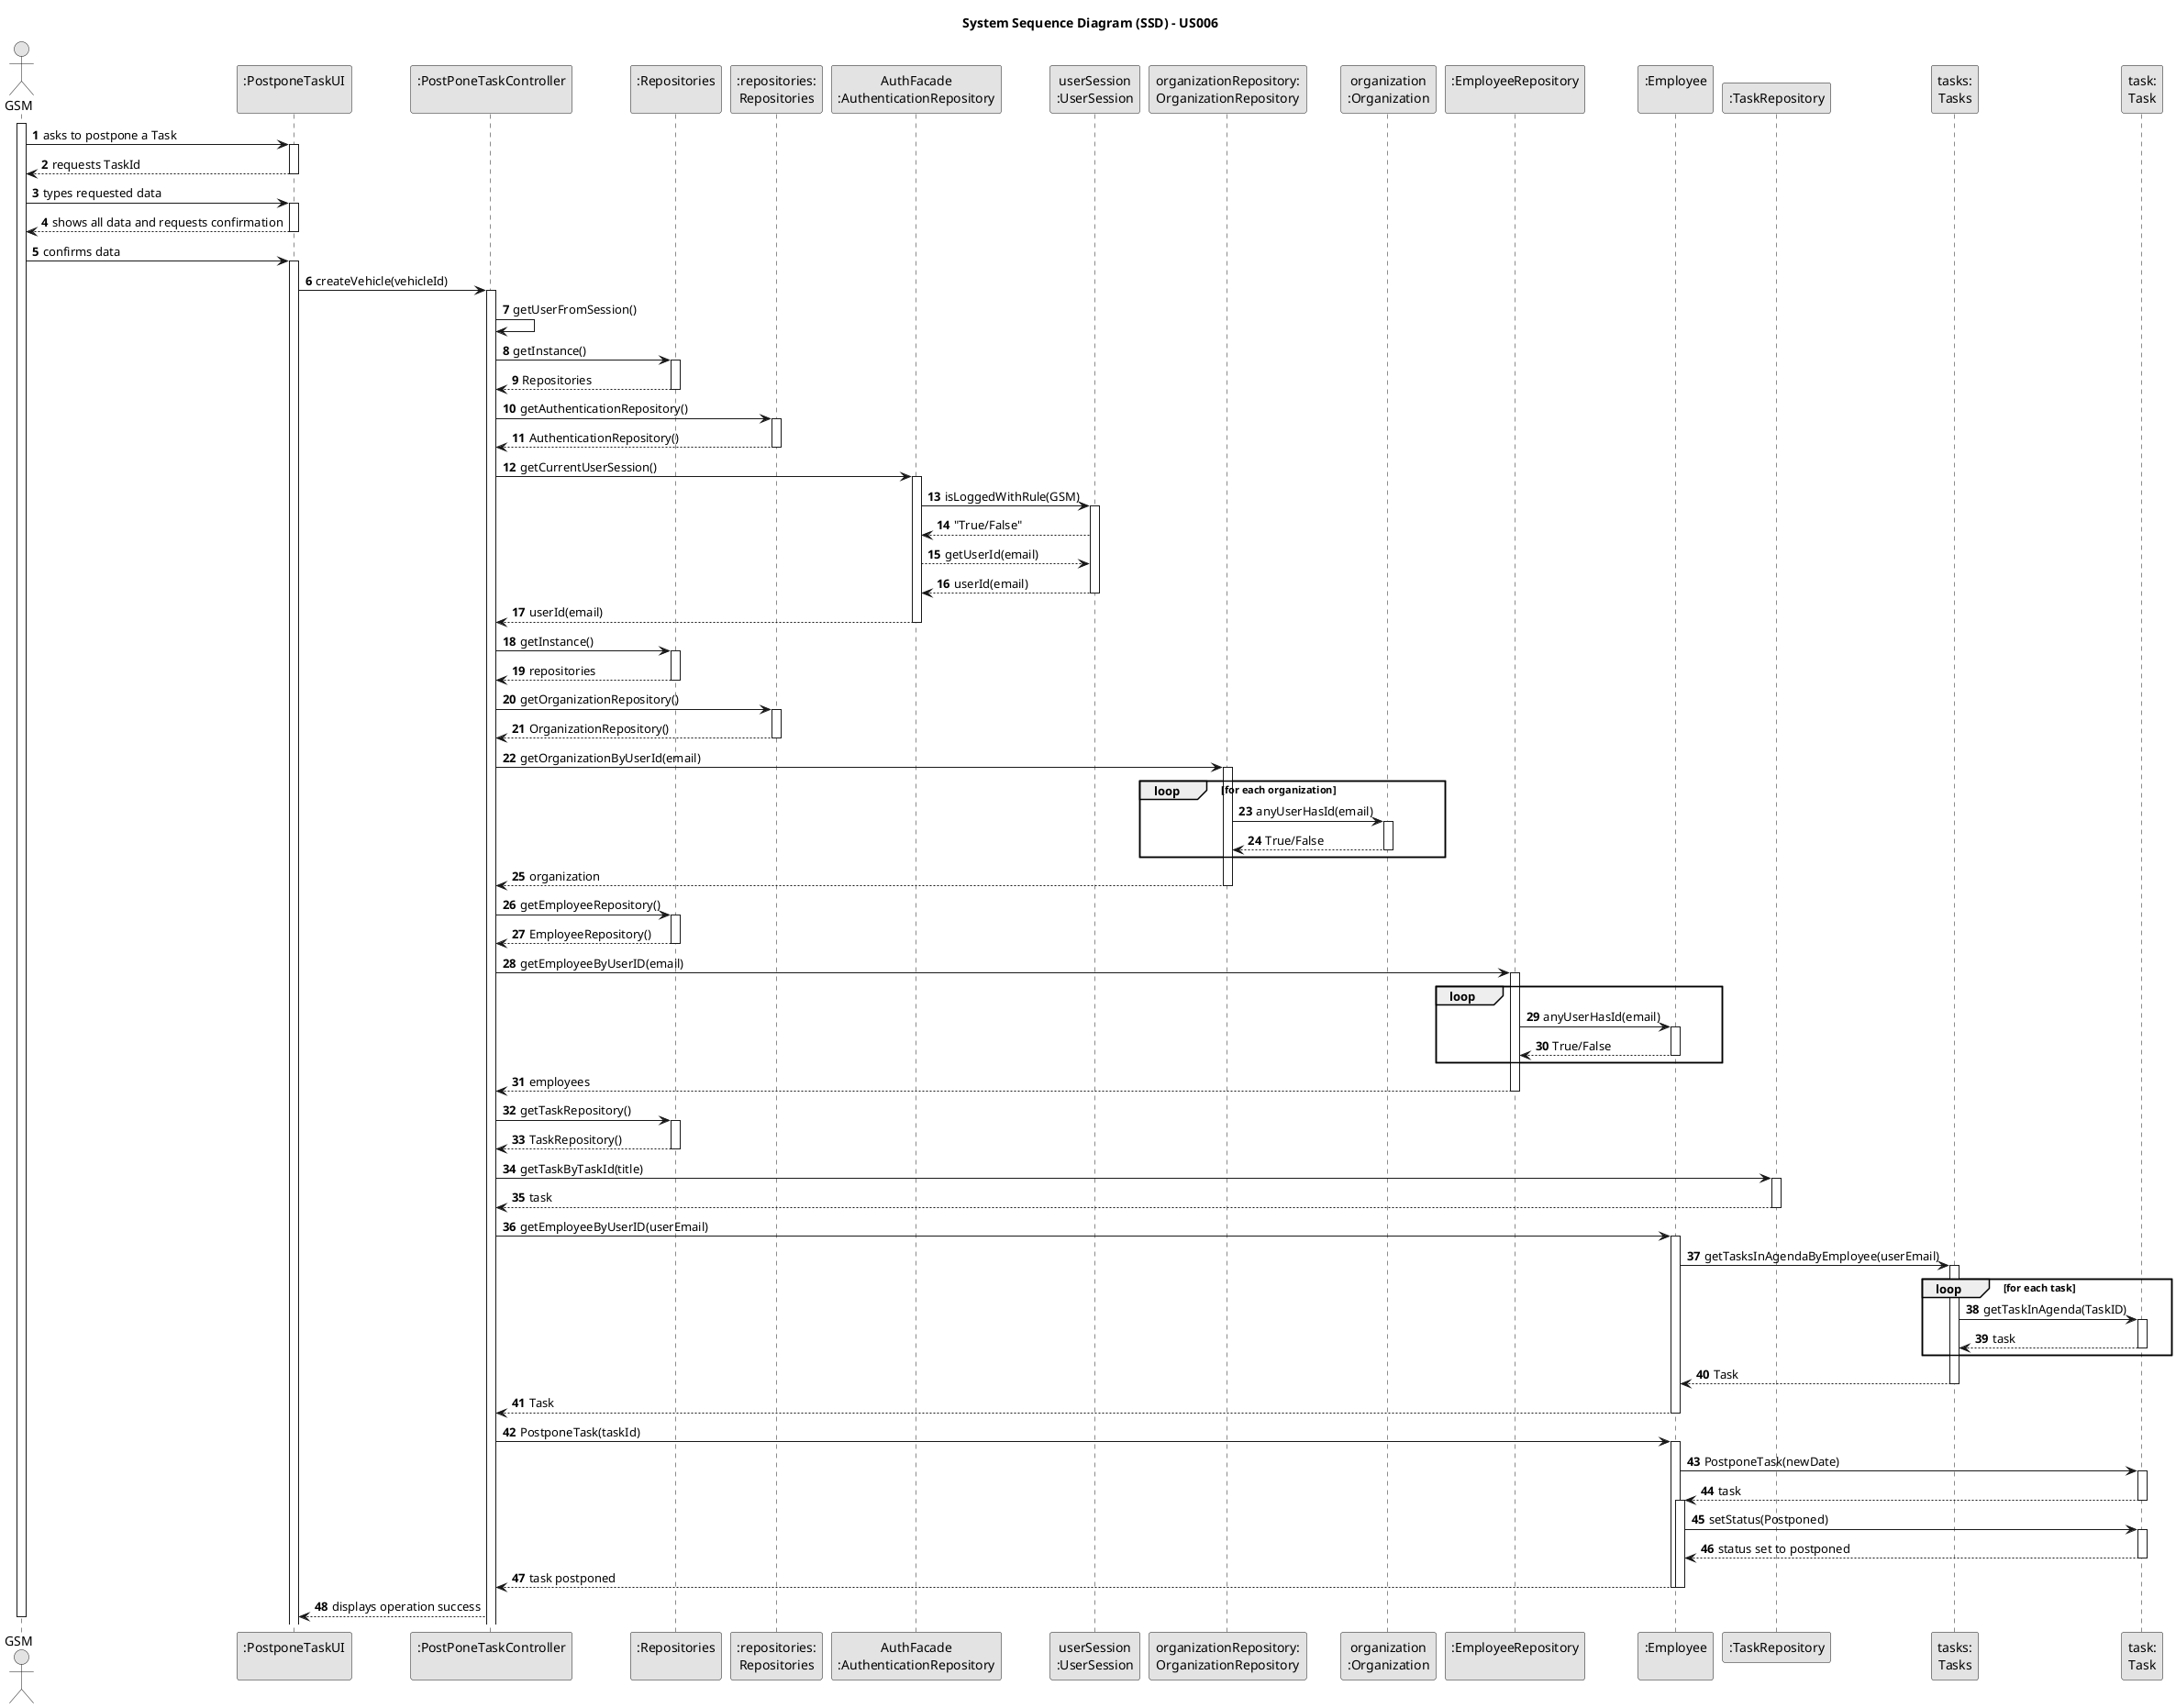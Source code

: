 @startuml
skinparam monochrome true
skinparam packageStyle rectangle
skinparam shadowing false

autonumber

title System Sequence Diagram (SSD) - US006

actor "GSM" as GSM

participant ":PostponeTaskUI\n" as UI
participant ":PostPoneTaskController\n" as CTRL
participant ":Repositories\n" as SR
participant ":repositories:\nRepositories" as RR
participant "AuthFacade\n:AuthenticationRepository" as AUTHREP
participant "userSession\n:UserSession" as USER
participant "organizationRepository:\nOrganizationRepository" as OR
participant "organization\n:Organization" as ORG
participant ":EmployeeRepository\n" as ER
participant ":Employee\n" as E
participant ":TaskRepository" as TR
participant "tasks:\nTasks" as TASKS
participant "task:\nTask" as TASK


activate GSM

'1
    GSM -> UI : asks to postpone a Task
    activate UI
'2
        UI --> GSM : requests TaskId
    deactivate UI
'3
    GSM -> UI : types requested data
    activate UI
'4
        UI --> GSM : shows all data and requests confirmation
    deactivate UI
'5
    GSM -> UI : confirms data
    activate UI
'6
        UI -> CTRL : createVehicle(vehicleId)
        activate CTRL


'7
        CTRL -> CTRL : getUserFromSession()
'8
        CTRL -> SR : getInstance()
        activate SR
'9
        CTRL <-- SR : Repositories
        deactivate SR
'10
        CTRL -> RR : getAuthenticationRepository()

        activate RR
'11
        CTRL <-- RR : AuthenticationRepository()
        deactivate RR


'12
        CTRL -> AUTHREP : getCurrentUserSession()

        activate AUTHREP



'13
        AUTHREP -> USER : isLoggedWithRule(GSM)

        activate USER
'14
        AUTHREP <-- USER : "True/False"

        AUTHREP --> USER : getUserId(email)
'16
        AUTHREP <-- USER : userId(email)
        deactivate USER
'17
        CTRL <-- AUTHREP : userId(email)
        deactivate AUTHREP



            CTRL -> SR : getInstance()
            activate SR
                SR --> CTRL : repositories
            deactivate SR
            CTRL -> RR : getOrganizationRepository()
            activate RR
                RR --> CTRL : OrganizationRepository()
            deactivate RR
'22
            CTRL -> OR : getOrganizationByUserId(email)
            activate OR
                loop for each organization
                    OR -> ORG : anyUserHasId(email)
                    activate ORG
'24
                        ORG --> OR : True/False
                    deactivate ORG
                end loop
'25
                OR --> CTRL : organization
            deactivate OR

'26
           CTRL -> SR : getEmployeeRepository()
            activate SR
'27
            CTRL <-- SR : EmployeeRepository()
            deactivate SR
'28
            CTRL -> ER : getEmployeeByUserID(email)
            activate ER
            loop
                ER -> E : anyUserHasId(email)
                activate E
                E --> ER : True/False
                deactivate E
            end
'31
            ER --> CTRL : employees
            deactivate ER
'32
            CTRL -> SR : getTaskRepository()
            activate SR
                SR --> CTRL : TaskRepository()
            deactivate SR
            CTRL -> TR : getTaskByTaskId(title)
            activate TR
                TR --> CTRL : task
            deactivate TR

            CTRL -> E : getEmployeeByUserID(userEmail)
            activate E
                E -> TASKS : getTasksInAgendaByEmployee(userEmail)
                activate TASKS
                    loop for each task
                    TASKS -> TASK : getTaskInAgenda(TaskID)

                    activate TASK
                        TASK --> TASKS : task

                    deactivate TASK
                    end loop
'40
                    TASKS --> E : Task
                deactivate TASKS
                E --> CTRL : Task
            deactivate E

            CTRL -> E : PostponeTask(taskId)
            activate E
                E -> TASK : PostponeTask(newDate)
                activate TASK
                    TASK -->E : task
                deactivate TASK
                activate E
                    E -> TASK : setStatus(Postponed)
                    activate TASK
                        TASK --> E: status set to postponed
                    deactivate TASK
                    E --> CTRL: task postponed
                deactivate E
            deactivate E

            CTRL --> UI : displays operation success







deactivate GSM


'
''hide footbox
''actor "Organization Employee" as GSM
'participant ":CreateTaskUI" as UI
'participant ":CreateTaskController" as CTRL
'participant ":Repositories" as RepositorySingleton
'participant "repositories\n:Repositories" as PLAT
'participant "taskCategoryRepository:\nTaskCategoryRepository" as TaskCategoryRepository
'participant ":ApplicationSession" as _APP
'participant "appSession\n:ApplicationSession" as APP
'participant "currentSession\n:UserSession" as SESSAO
'participant "organizationRepository:\nOrganizationRepository" as OrganizationRepository
'participant "organization\n:Organization" as ORG
'participant "task\n:Task" as TAREFA
'
'activate GSM
'
'        GSM -> UI : asks to create a new task
'
'        activate UI
'
''            UI --> GSM : requests data (reference, description,  informal \n description, technical description, duration, cost)
'            'create CTRL
'            UI -> CTRL** : create
'
'            UI -> CTRL : getTaskCategories()
'            activate CTRL
'
'                CTRL -> RepositorySingleton : getInstance()
'                activate RepositorySingleton
'
'                    RepositorySingleton --> CTRL: repositories
'                deactivate RepositorySingleton
'
'                CTRL -> PLAT : getTaskCategoryRepository()
'                activate PLAT
'
'                    PLAT --> CTRL: taskCategoryRepository
'                deactivate PLAT
'
'                CTRL -> TaskCategoryRepository : getTaskCategories()
'                activate TaskCategoryRepository
'
'                    TaskCategoryRepository --> CTRL : taskCategoryList
'                deactivate TaskCategoryRepository
'
'                CTRL --> UI : taskCategoryList
'            deactivate CTRL
'
'            UI --> GSM : shows task category list\n and asks to sleect one
'        deactivate UI
'
'    GSM -> UI : selects a task category
'    activate UI
'
'        UI --> GSM : requests data
'    deactivate UI
'
'    GSM -> UI : types requested data (reference, description, \ninformal description, technical description,\nduration, cost)
'    activate UI
'
'        UI --> GSM : shows selected category and requested data
'    deactivate UI
'
'    GSM -> UI : submits data
'    activate UI
'
'        UI -> CTRL : createTask(reference,\ndescription,\ninformalDescription,\ntechnicalDescription,\nduration, cost,\ntaskCategoryDescription)
'        activate CTRL
'
'            CTRL -> CTRL : getTaskCategoryByDescription(taskCategoryDescription)
'            activate CTRL
'
'                CTRL -> RepositorySingleton : getInstance()
'                activate RepositorySingleton
'
'                    RepositorySingleton --> CTRL: repositories
'                deactivate RepositorySingleton
'
'                CTRL -> PLAT : getTaskCategoryRepository()
'                activate PLAT
'
'                    PLAT -> CTRL : taskCategoryRepository
'                deactivate PLAT
'
'                CTRL -> TaskCategoryRepository : getTaskCategoryByDescription(taskCategoryDescription)
'                activate TaskCategoryRepository
'
'                    TaskCategoryRepository --> CTRL : taskCategory
'                deactivate TaskCategoryRepository
'                    CTRL --> CTRL : taskCategory
'            deactivate CTRL
'
'            |||
'            CTRL -> CTRL : getEmployeeFromSession()
'            activate CTRL
'
'                CTRL -> _APP: getInstance()
'                activate _APP
'                    _APP -> CTRL: appSession
'                deactivate _APP
'
'
'                CTRL -> APP: getCurrentSession()
'                activate APP
'
'                    APP --> CTRL: currentSession
'                deactivate APP
'
'                CTRL -> SESSAO: email = getUserEmail()
'                activate SESSAO
'
'                    SESSAO --> CTRL: email
'                deactivate SESSAO
'
'
'                CTRL -> PLAT: getOrganizationRepository(email)
'                activate PLAT
'
'                    PLAT --> CTRL: organizationRepository
'                deactivate PLAT
'
'
'                CTRL -> OrganizationRepository: getOrganizationByEmployeeEmail(email)
'                activate OrganizationRepository
'
'                    loop [for each organization
'                        OrganizationRepository -> ORG : anyEmployeeHasEmail(email)
'                        activate ORG
'
'                             ORG --> OrganizationRepository : true/false
'                        deactivate ORG
'                    end
'                    OrganizationRepository --> CTRL : organization
'                deactivate OrganizationRepository
'
'                CTRL -> ORG: getEmployeeByEmail(email)
'                activate ORG
'
'                    ORG --> CTRL : employee
'                deactivate ORG
'
'                CTRL --> CTRL : employee
'            deactivate CTRL
'
'            |||
'            CTRL -> ORG: createTask(employee, reference, description,\ninformalDescription, technicalDescription,\nduration, cost, , taskCategory, employee)
'            activate ORG
'
'                ORG -> TAREFA**: create(employee, reference, description,\ninformalDescription, technicalDescription,\nduration, cost, taskCategory, employee)
'                ORG -> ORG: addTask (task)
'
'
'                activate ORG
'                    ORG -> ORG: validateTask(task)
'                    activate ORG
'                        ORG --> ORG
'                    deactivate ORG
'
'                    ORG --> ORG
'                deactivate ORG
'
'                ORG --> CTRL : task
'
'            deactivate ORG
'
'            CTRL --> UI: task
'            deactivate CTRL
'            UI --> GSM: displays operation success
'    deactivate UI
'
'deactivate GSM

@enduml